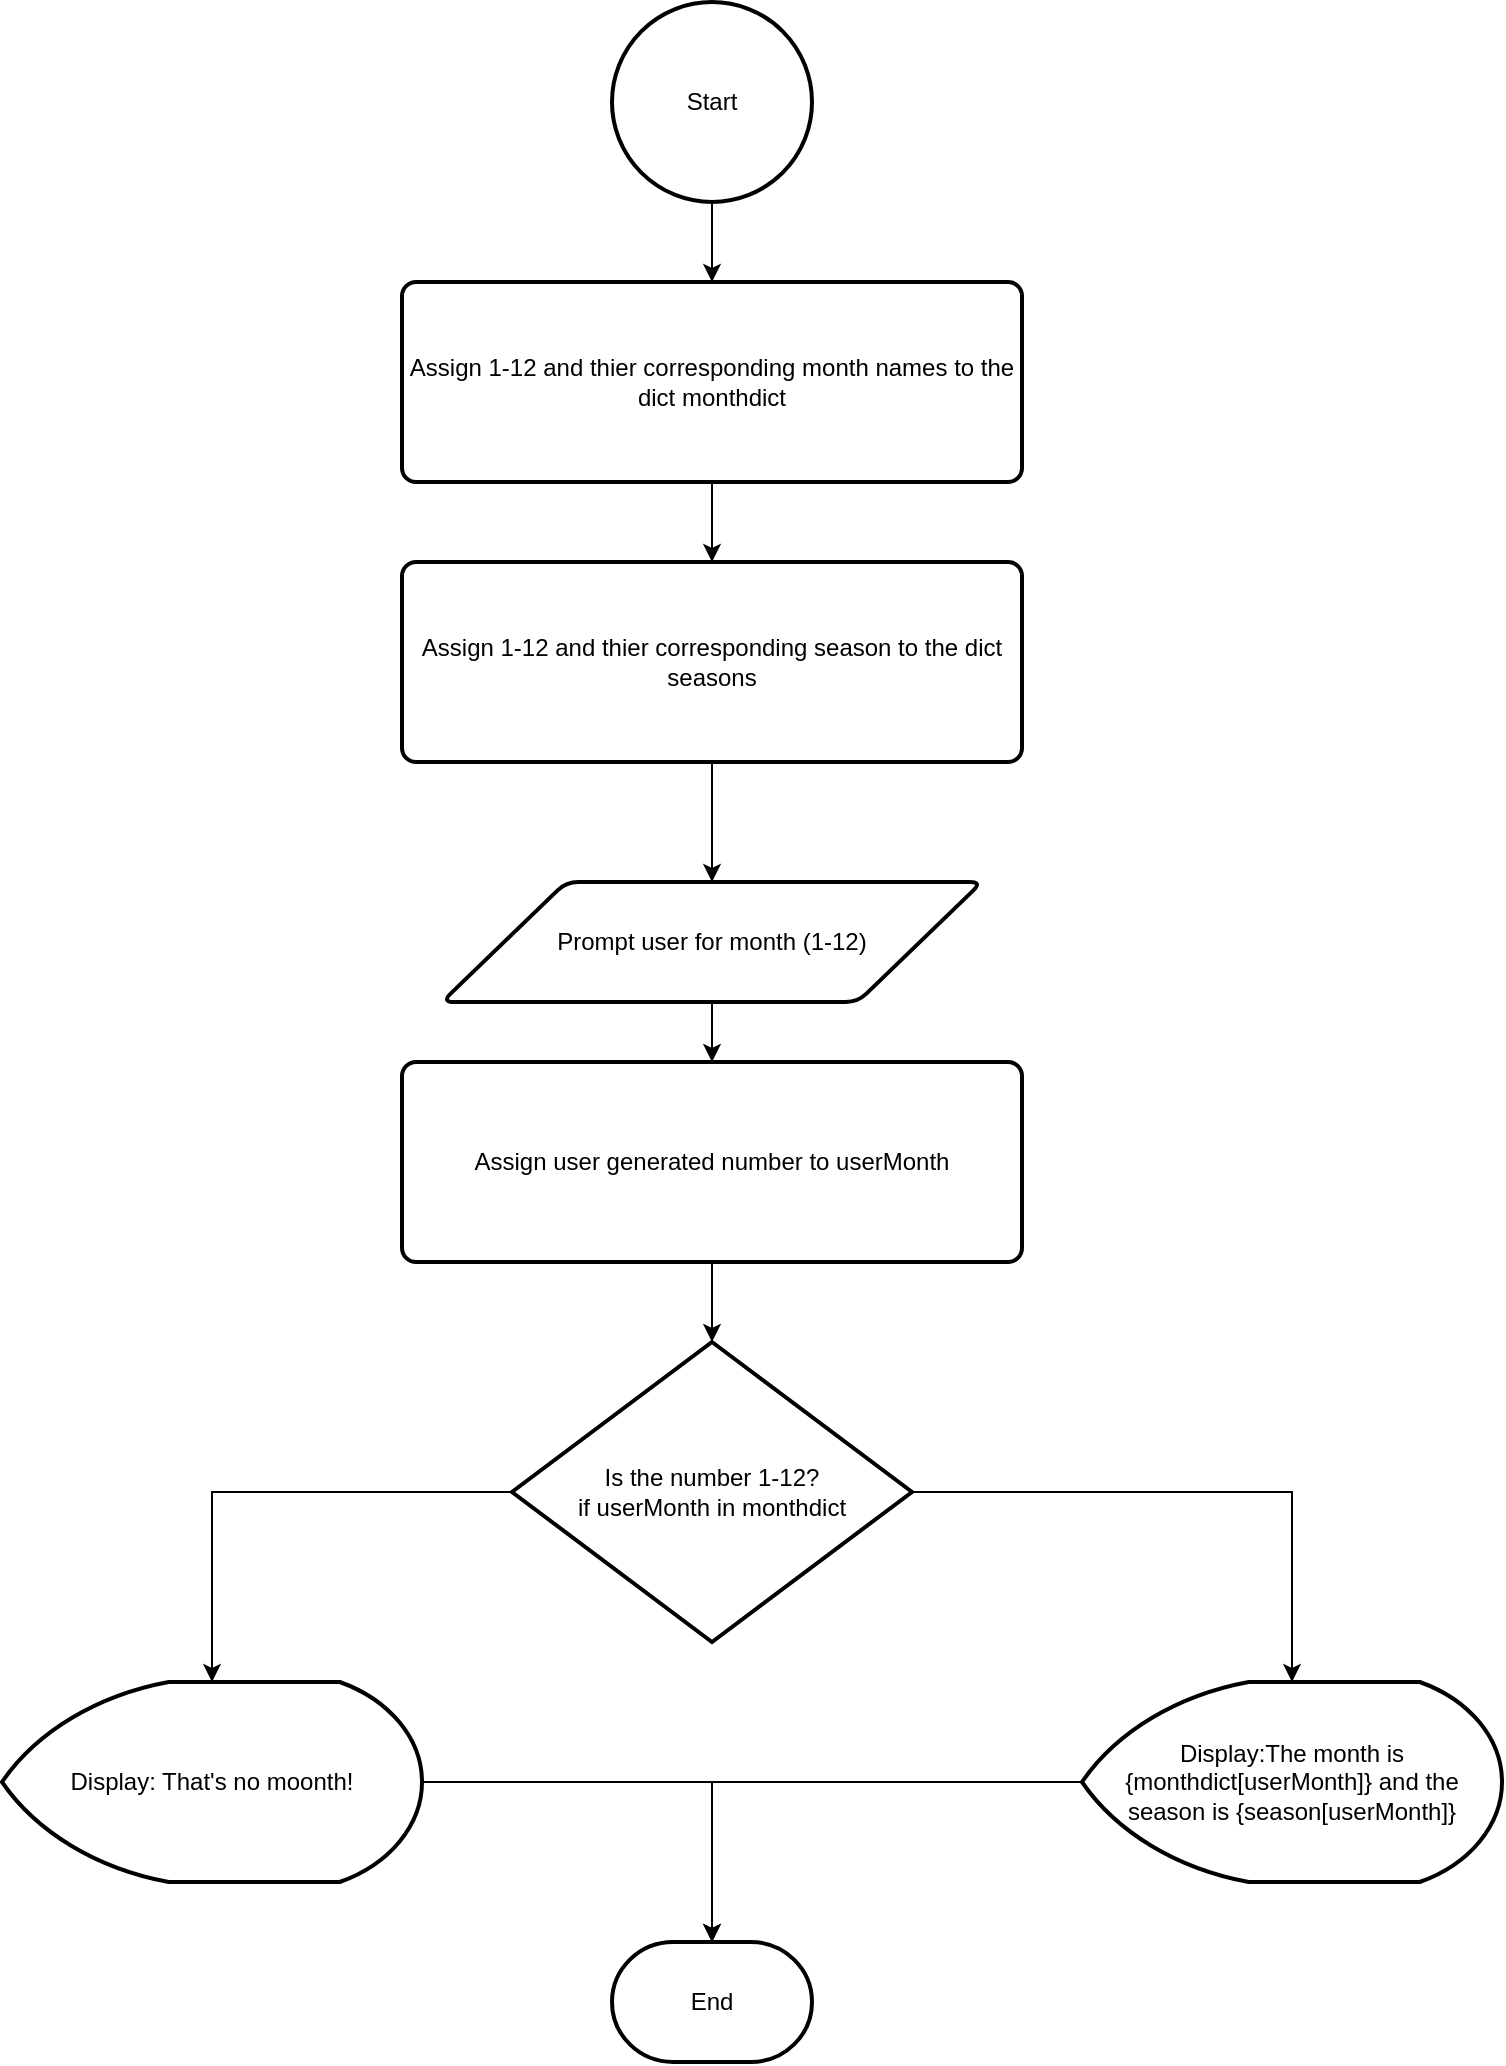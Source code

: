 <mxfile version="26.0.16">
  <diagram name="Page-1" id="wrGCl1rNEA949R5riqjP">
    <mxGraphModel dx="1290" dy="717" grid="1" gridSize="10" guides="1" tooltips="1" connect="1" arrows="1" fold="1" page="1" pageScale="1" pageWidth="850" pageHeight="1100" math="0" shadow="0">
      <root>
        <mxCell id="0" />
        <mxCell id="1" parent="0" />
        <mxCell id="yfQva-4bSs-C61rxhuZw-11" style="edgeStyle=orthogonalEdgeStyle;rounded=0;orthogonalLoop=1;jettySize=auto;html=1;entryX=0.5;entryY=0;entryDx=0;entryDy=0;" edge="1" parent="1" source="yfQva-4bSs-C61rxhuZw-2" target="yfQva-4bSs-C61rxhuZw-3">
          <mxGeometry relative="1" as="geometry" />
        </mxCell>
        <mxCell id="yfQva-4bSs-C61rxhuZw-2" value="Start" style="strokeWidth=2;html=1;shape=mxgraph.flowchart.start_2;whiteSpace=wrap;" vertex="1" parent="1">
          <mxGeometry x="375" y="10" width="100" height="100" as="geometry" />
        </mxCell>
        <mxCell id="yfQva-4bSs-C61rxhuZw-12" style="edgeStyle=orthogonalEdgeStyle;rounded=0;orthogonalLoop=1;jettySize=auto;html=1;entryX=0.5;entryY=0;entryDx=0;entryDy=0;" edge="1" parent="1" source="yfQva-4bSs-C61rxhuZw-3" target="yfQva-4bSs-C61rxhuZw-4">
          <mxGeometry relative="1" as="geometry" />
        </mxCell>
        <mxCell id="yfQva-4bSs-C61rxhuZw-3" value="Assign 1-12 and thier corresponding month names to the dict monthdict" style="rounded=1;whiteSpace=wrap;html=1;absoluteArcSize=1;arcSize=14;strokeWidth=2;" vertex="1" parent="1">
          <mxGeometry x="270" y="150" width="310" height="100" as="geometry" />
        </mxCell>
        <mxCell id="yfQva-4bSs-C61rxhuZw-13" style="edgeStyle=orthogonalEdgeStyle;rounded=0;orthogonalLoop=1;jettySize=auto;html=1;exitX=0.5;exitY=1;exitDx=0;exitDy=0;entryX=0.5;entryY=0;entryDx=0;entryDy=0;" edge="1" parent="1" source="yfQva-4bSs-C61rxhuZw-4" target="yfQva-4bSs-C61rxhuZw-5">
          <mxGeometry relative="1" as="geometry" />
        </mxCell>
        <mxCell id="yfQva-4bSs-C61rxhuZw-4" value="Assign 1-12 and thier corresponding season to the dict seasons" style="rounded=1;whiteSpace=wrap;html=1;absoluteArcSize=1;arcSize=14;strokeWidth=2;" vertex="1" parent="1">
          <mxGeometry x="270" y="290" width="310" height="100" as="geometry" />
        </mxCell>
        <mxCell id="yfQva-4bSs-C61rxhuZw-14" style="edgeStyle=orthogonalEdgeStyle;rounded=0;orthogonalLoop=1;jettySize=auto;html=1;" edge="1" parent="1" source="yfQva-4bSs-C61rxhuZw-5" target="yfQva-4bSs-C61rxhuZw-6">
          <mxGeometry relative="1" as="geometry" />
        </mxCell>
        <mxCell id="yfQva-4bSs-C61rxhuZw-5" value="Prompt user for month (1-12)" style="shape=parallelogram;html=1;strokeWidth=2;perimeter=parallelogramPerimeter;whiteSpace=wrap;rounded=1;arcSize=12;size=0.23;" vertex="1" parent="1">
          <mxGeometry x="290" y="450" width="270" height="60" as="geometry" />
        </mxCell>
        <mxCell id="yfQva-4bSs-C61rxhuZw-6" value="Assign user generated number to userMonth" style="rounded=1;whiteSpace=wrap;html=1;absoluteArcSize=1;arcSize=14;strokeWidth=2;" vertex="1" parent="1">
          <mxGeometry x="270" y="540" width="310" height="100" as="geometry" />
        </mxCell>
        <mxCell id="yfQva-4bSs-C61rxhuZw-17" style="edgeStyle=orthogonalEdgeStyle;rounded=0;orthogonalLoop=1;jettySize=auto;html=1;" edge="1" parent="1" source="yfQva-4bSs-C61rxhuZw-7" target="yfQva-4bSs-C61rxhuZw-8">
          <mxGeometry relative="1" as="geometry" />
        </mxCell>
        <mxCell id="yfQva-4bSs-C61rxhuZw-7" value="Is the number 1-12?&lt;div&gt;if userMonth in monthdict&lt;/div&gt;" style="strokeWidth=2;html=1;shape=mxgraph.flowchart.decision;whiteSpace=wrap;" vertex="1" parent="1">
          <mxGeometry x="325" y="680" width="200" height="150" as="geometry" />
        </mxCell>
        <mxCell id="yfQva-4bSs-C61rxhuZw-19" style="edgeStyle=orthogonalEdgeStyle;rounded=0;orthogonalLoop=1;jettySize=auto;html=1;" edge="1" parent="1" source="yfQva-4bSs-C61rxhuZw-8" target="yfQva-4bSs-C61rxhuZw-10">
          <mxGeometry relative="1" as="geometry" />
        </mxCell>
        <mxCell id="yfQva-4bSs-C61rxhuZw-8" value="Display:The month is {monthdict[userMonth]} and the season is {season[userMonth]}" style="strokeWidth=2;html=1;shape=mxgraph.flowchart.display;whiteSpace=wrap;" vertex="1" parent="1">
          <mxGeometry x="610" y="850" width="210" height="100" as="geometry" />
        </mxCell>
        <mxCell id="yfQva-4bSs-C61rxhuZw-18" style="edgeStyle=orthogonalEdgeStyle;rounded=0;orthogonalLoop=1;jettySize=auto;html=1;" edge="1" parent="1" source="yfQva-4bSs-C61rxhuZw-9" target="yfQva-4bSs-C61rxhuZw-10">
          <mxGeometry relative="1" as="geometry" />
        </mxCell>
        <mxCell id="yfQva-4bSs-C61rxhuZw-9" value="Display: That&#39;s no moonth!" style="strokeWidth=2;html=1;shape=mxgraph.flowchart.display;whiteSpace=wrap;" vertex="1" parent="1">
          <mxGeometry x="70" y="850" width="210" height="100" as="geometry" />
        </mxCell>
        <mxCell id="yfQva-4bSs-C61rxhuZw-10" value="End" style="strokeWidth=2;html=1;shape=mxgraph.flowchart.terminator;whiteSpace=wrap;" vertex="1" parent="1">
          <mxGeometry x="375" y="980" width="100" height="60" as="geometry" />
        </mxCell>
        <mxCell id="yfQva-4bSs-C61rxhuZw-15" style="edgeStyle=orthogonalEdgeStyle;rounded=0;orthogonalLoop=1;jettySize=auto;html=1;entryX=0.5;entryY=0;entryDx=0;entryDy=0;entryPerimeter=0;" edge="1" parent="1" source="yfQva-4bSs-C61rxhuZw-6" target="yfQva-4bSs-C61rxhuZw-7">
          <mxGeometry relative="1" as="geometry" />
        </mxCell>
        <mxCell id="yfQva-4bSs-C61rxhuZw-16" style="edgeStyle=orthogonalEdgeStyle;rounded=0;orthogonalLoop=1;jettySize=auto;html=1;entryX=0.5;entryY=0;entryDx=0;entryDy=0;entryPerimeter=0;" edge="1" parent="1" source="yfQva-4bSs-C61rxhuZw-7" target="yfQva-4bSs-C61rxhuZw-9">
          <mxGeometry relative="1" as="geometry" />
        </mxCell>
      </root>
    </mxGraphModel>
  </diagram>
</mxfile>
